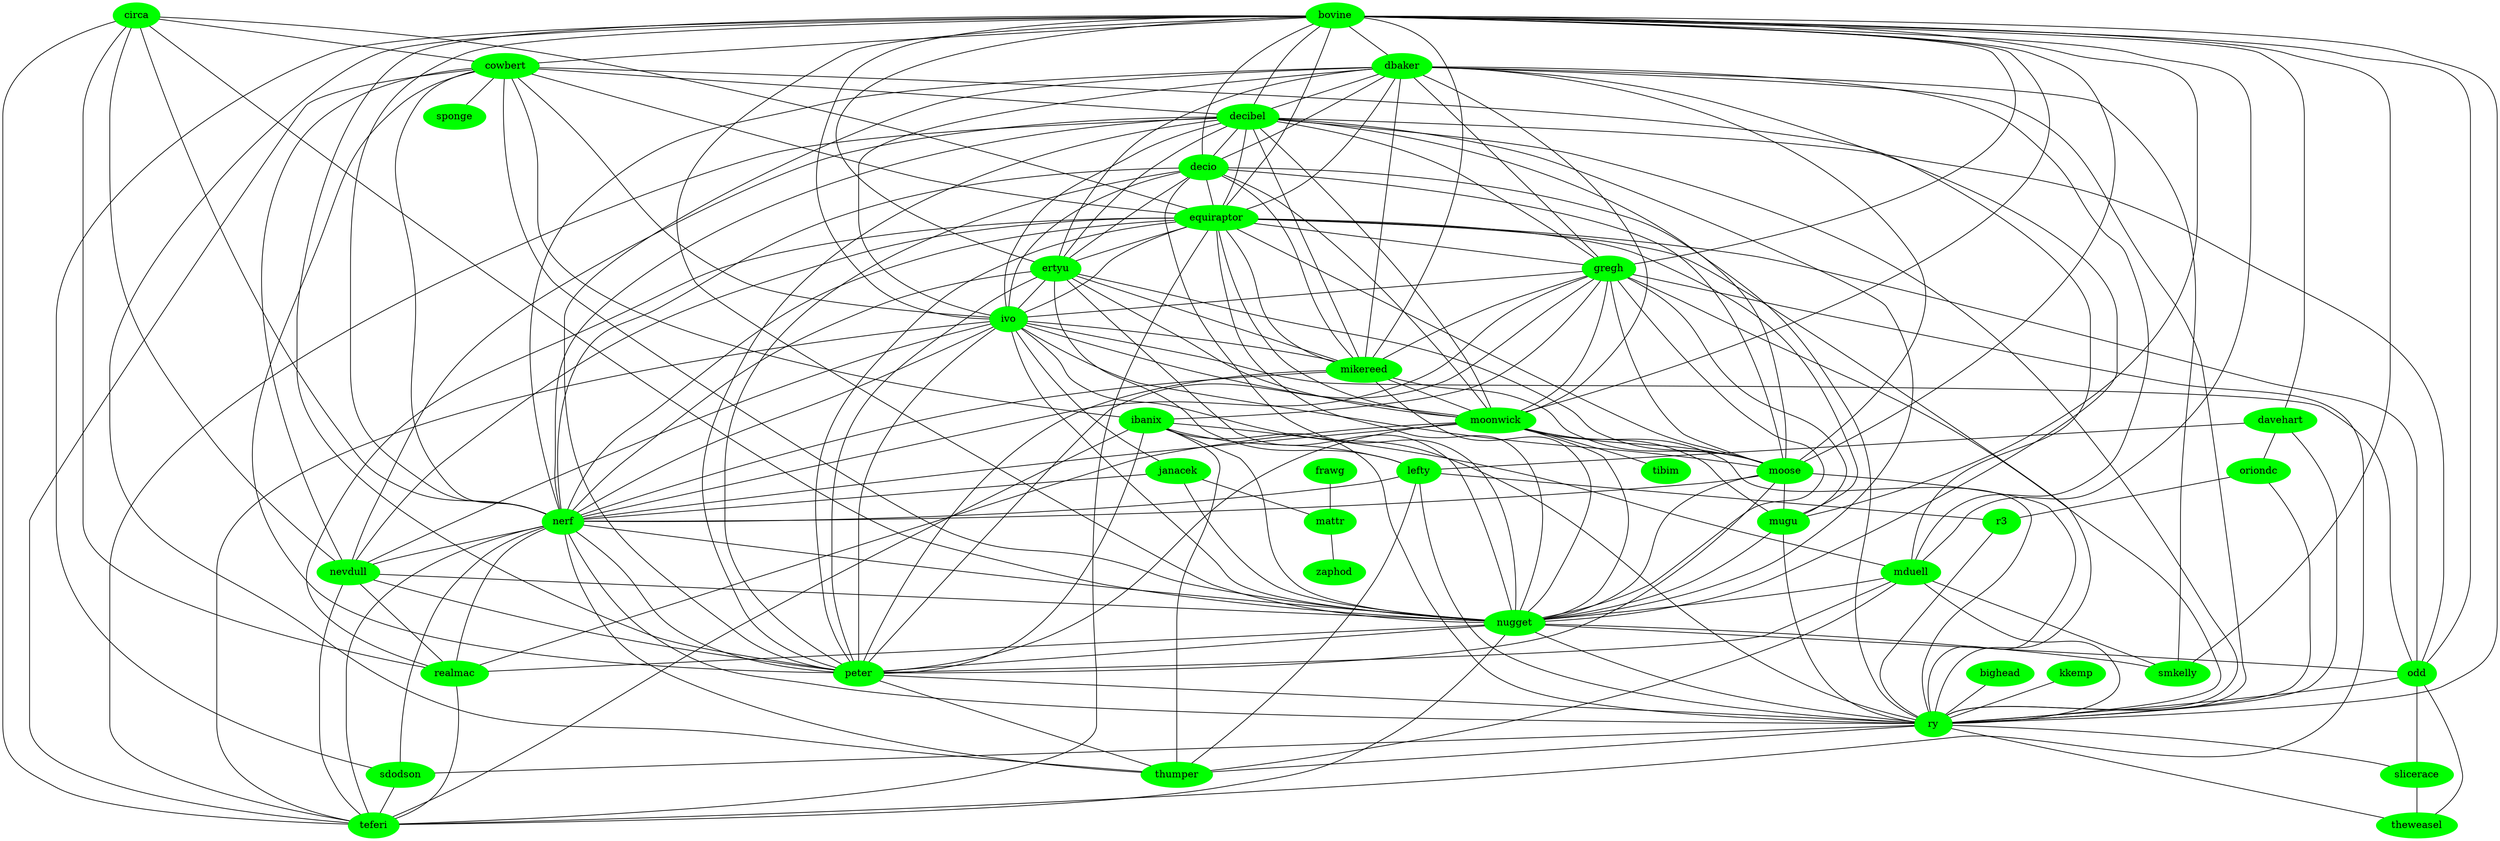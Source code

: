 graph G {
bighead [ color = green, style = filled ];
bovine [ color = green, style = filled ];
circa [ color = green, style = filled ];
cowbert [ color = green, style = filled ];
davehart [ color = green, style = filled ];
dbaker [ color = green, style = filled ];
decibel [ color = green, style = filled ];
decio [ color = green, style = filled ];
equiraptor [ color = green, style = filled ];
ertyu [ color = green, style = filled ];
frawg [ color = green, style = filled ];
gregh [ color = green, style = filled ];
ibanix [ color = green, style = filled ];
ivo [ color = green, style = filled ];
janacek [ color = green, style = filled ];
kkemp [ color = green, style = filled ];
lefty [ color = green, style = filled ];
mattr [ color = green, style = filled ];
mduell [ color = green, style = filled ];
mikereed [ color = green, style = filled ];
moonwick [ color = green, style = filled ];
moose [ color = green, style = filled ];
mugu [ color = green, style = filled ];
nerf [ color = green, style = filled ];
nevdull [ color = green, style = filled ];
nugget [ color = green, style = filled ];
odd [ color = green, style = filled ];
oriondc [ color = green, style = filled ];
peter [ color = green, style = filled ];
r3 [color = green, style = filled ];
realmac [ color = green, style = filled ];
ry [ color = green, style = filled ];
sdodson [ color = green, style = filled ];
slicerace [ color = green, style = filled ];
smkelly [ color = green, style = filled ];
sponge [ color = green, style = filled ];
theweasel [ color = green, style = filled ];
thumper [ color = green, style = filled ];
teferi [ color = green, style = filled ];
tibim [ color = green, style = filled ];
zaphod [ color = green, style = filled ];

bighead -- ry;
bovine -- cowbert;
bovine -- davehart;
bovine -- dbaker;
bovine -- decibel;
bovine -- decio;
bovine -- equiraptor;
bovine -- ertyu;
bovine -- gregh;
bovine -- ivo;
bovine -- mduell;
bovine -- mikereed;
bovine -- moonwick;
bovine -- moose;
bovine -- mugu;
bovine -- nerf;
bovine -- nugget;
bovine -- odd;
bovine -- peter;
bovine -- ry;
bovine -- sdodson;
bovine -- smkelly;
bovine -- thumper;
circa -- cowbert;
circa -- equiraptor;
circa -- nerf;
circa -- nevdull;
circa -- nugget;
circa -- realmac;
circa -- teferi;
cowbert -- decibel;
cowbert -- equiraptor;
cowbert -- ibanix;
cowbert -- ivo;
cowbert -- mduell;
cowbert -- nerf;
cowbert -- nevdull;
cowbert -- nugget;
cowbert -- peter;
cowbert -- sponge;
cowbert -- teferi;
davehart -- lefty;
davehart -- oriondc;
davehart -- ry;
dbaker -- decibel;
dbaker -- decio;
dbaker -- equiraptor;
dbaker -- ertyu;
dbaker -- gregh;
dbaker -- ivo;
dbaker -- mduell;
dbaker -- mikereed;
dbaker -- moonwick;
dbaker -- moose;
dbaker -- nerf;
dbaker -- nugget;
dbaker -- peter;
dbaker -- ry;
dbaker -- smkelly;
decibel -- decio;
decibel -- equiraptor;
decibel -- ertyu;
decibel -- gregh;
decibel -- ivo;
decibel -- mikereed;
decibel -- moonwick;
decibel -- moose;
decibel -- nerf;
decibel -- nevdull;
decibel -- nugget;
decibel -- odd;
decibel -- peter;
decibel -- ry;
decibel -- teferi;
decio -- equiraptor;
decio -- ertyu;
decio -- ivo;
decio -- mikereed;
decio -- moonwick;
decio -- moose;
decio -- nerf;
decio -- nugget;
decio -- peter;
decio -- ry;
equiraptor -- ertyu;
equiraptor -- gregh;
equiraptor -- ivo;
equiraptor -- mikereed;
equiraptor -- moonwick;
equiraptor -- moose;
equiraptor -- mugu;
equiraptor -- nerf;
equiraptor -- nevdull;
equiraptor -- nugget;
equiraptor -- odd;
equiraptor -- peter;
equiraptor -- realmac;
equiraptor -- ry;
equiraptor -- teferi;
ertyu -- ivo;
ertyu -- lefty;
ertyu -- mikereed;
ertyu -- moonwick;
ertyu -- moose;
ertyu -- nerf;
ertyu -- nugget;
ertyu -- peter;
frawg -- mattr;
gregh -- ibanix;
gregh -- ivo;
gregh -- mikereed;
gregh -- moonwick;
gregh -- moose;
gregh -- mugu;
gregh -- nerf;
gregh -- nugget;
gregh -- peter;
gregh -- ry;
gregh -- teferi;
ibanix -- lefty;
ibanix -- mduell;
ibanix -- nugget;
ibanix -- peter;
ibanix -- ry;
ibanix -- thumper;
ibanix -- teferi;
ivo -- janacek;
ivo -- mikereed;
ivo -- moonwick;
ivo -- moose;
ivo -- nerf;
ivo -- nevdull;
ivo -- nugget;
ivo -- odd;
ivo -- peter;
ivo -- ry;
ivo -- teferi;
janacek -- mattr;
janacek -- nerf;
janacek -- nugget;
kkemp -- ry;
lefty -- nerf;
lefty -- r3;
lefty -- ry;
lefty -- thumper;
mattr -- zaphod;
mduell -- nugget;
mduell -- peter;
mduell -- ry;
mduell -- smkelly;
mduell -- thumper;
mikereed -- moonwick;
mikereed -- moose;
mikereed -- nerf;
mikereed -- nugget;
mikereed -- peter;
moonwick -- moose;
moonwick -- mugu;
moonwick -- nerf;
moonwick -- nugget;
moonwick -- peter;
moonwick -- realmac;
moonwick -- ry;
moonwick -- tibim;
moose -- mugu;
moose -- nerf;
moose -- nugget;
moose -- peter;
moose -- ry;
mugu -- nugget;
mugu -- ry;
nerf -- nevdull;
nerf -- nugget;
nerf -- peter;
nerf -- realmac;
nerf -- ry;
nerf -- sdodson;
nerf -- teferi;
nerf -- thumper;
nevdull -- nugget;
nevdull -- peter;
nevdull -- realmac;
nevdull -- teferi;
nugget -- odd;
nugget -- peter;
nugget -- realmac;
nugget -- ry;
nugget -- smkelly;
nugget -- teferi;
odd -- ry;
odd -- slicerace;
odd -- theweasel;
oriondc -- r3;
oriondc -- ry;
peter -- ry;
peter -- thumper;
r3 -- ry;
realmac -- teferi;
ry -- sdodson;
ry -- slicerace;
ry -- theweasel;
ry -- thumper;
sdodson -- teferi;
slicerace -- theweasel;
} 

